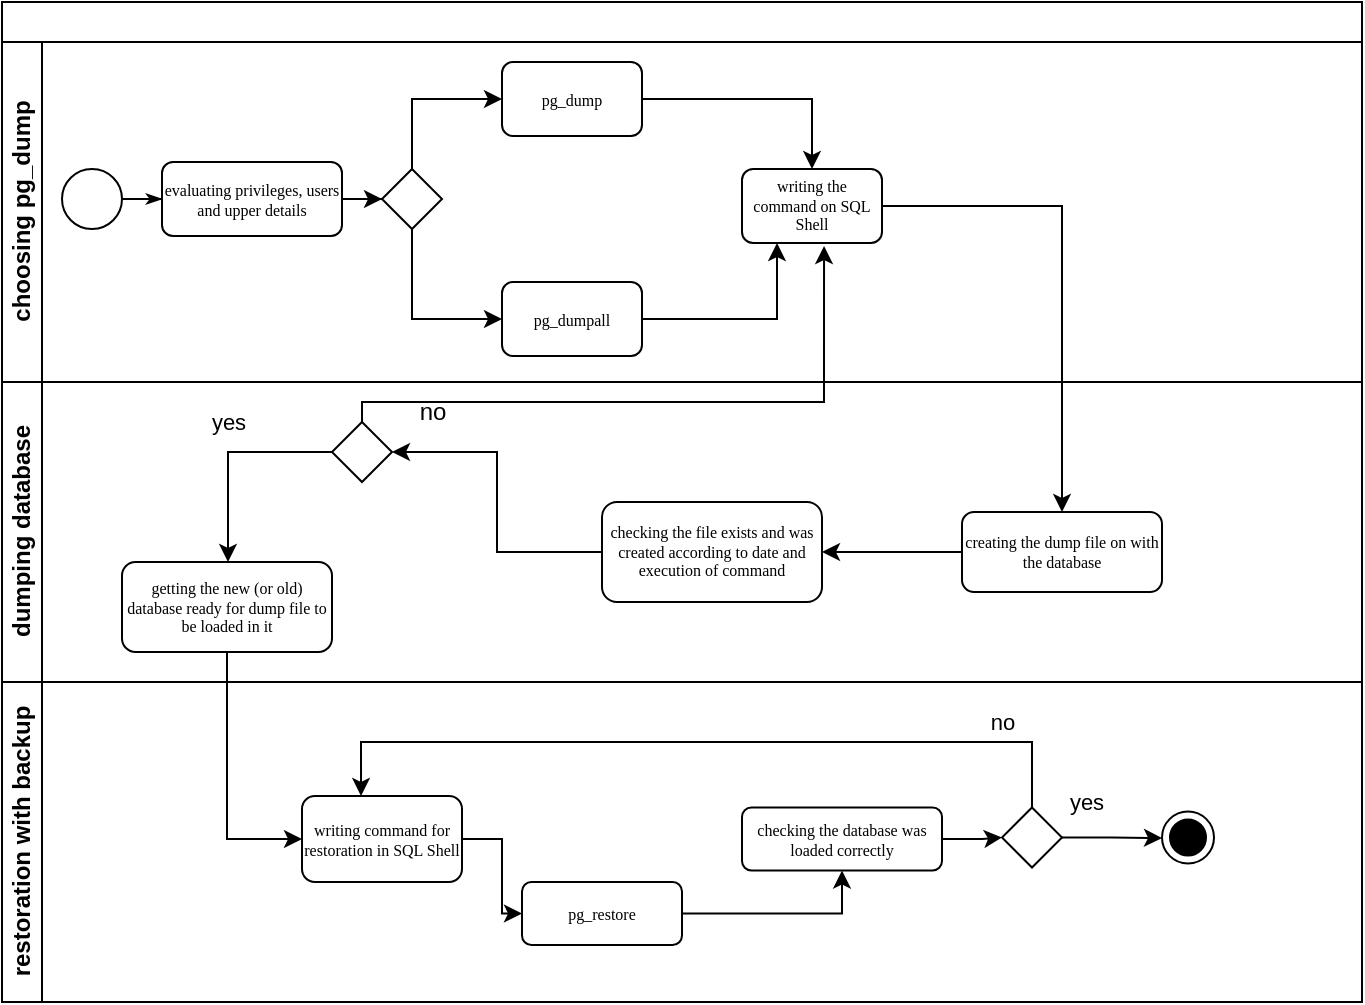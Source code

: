 <mxfile version="22.1.4" type="github">
  <diagram name="Page-1" id="c7488fd3-1785-93aa-aadb-54a6760d102a">
    <mxGraphModel dx="821" dy="486" grid="1" gridSize="10" guides="1" tooltips="1" connect="1" arrows="1" fold="1" page="1" pageScale="1" pageWidth="1100" pageHeight="850" background="none" math="0" shadow="0">
      <root>
        <mxCell id="0" />
        <mxCell id="1" parent="0" />
        <mxCell id="2b4e8129b02d487f-1" value="" style="swimlane;html=1;childLayout=stackLayout;horizontal=1;startSize=20;horizontalStack=0;rounded=0;shadow=0;labelBackgroundColor=none;strokeWidth=1;fontFamily=Verdana;fontSize=8;align=center;" parent="1" vertex="1">
          <mxGeometry x="180" y="70" width="680" height="500" as="geometry">
            <mxRectangle x="180" y="70" width="50" height="40" as="alternateBounds" />
          </mxGeometry>
        </mxCell>
        <mxCell id="2b4e8129b02d487f-2" value="choosing pg_dump" style="swimlane;html=1;startSize=20;horizontal=0;" parent="2b4e8129b02d487f-1" vertex="1">
          <mxGeometry y="20" width="680" height="170" as="geometry" />
        </mxCell>
        <mxCell id="2b4e8129b02d487f-18" style="edgeStyle=orthogonalEdgeStyle;rounded=0;html=1;labelBackgroundColor=none;startArrow=none;startFill=0;startSize=5;endArrow=classicThin;endFill=1;endSize=5;jettySize=auto;orthogonalLoop=1;strokeWidth=1;fontFamily=Verdana;fontSize=8" parent="2b4e8129b02d487f-2" source="2b4e8129b02d487f-5" target="2b4e8129b02d487f-6" edge="1">
          <mxGeometry relative="1" as="geometry" />
        </mxCell>
        <mxCell id="2b4e8129b02d487f-5" value="" style="ellipse;whiteSpace=wrap;html=1;rounded=0;shadow=0;labelBackgroundColor=none;strokeWidth=1;fontFamily=Verdana;fontSize=8;align=center;" parent="2b4e8129b02d487f-2" vertex="1">
          <mxGeometry x="30" y="63.5" width="30" height="30" as="geometry" />
        </mxCell>
        <mxCell id="nz-UrU8Ya_hNMD1bgmxK-3" value="" style="edgeStyle=orthogonalEdgeStyle;rounded=0;orthogonalLoop=1;jettySize=auto;html=1;" edge="1" parent="2b4e8129b02d487f-2" source="2b4e8129b02d487f-6" target="nz-UrU8Ya_hNMD1bgmxK-2">
          <mxGeometry relative="1" as="geometry" />
        </mxCell>
        <mxCell id="2b4e8129b02d487f-6" value="evaluating privileges, users and upper details" style="rounded=1;whiteSpace=wrap;html=1;shadow=0;labelBackgroundColor=none;strokeWidth=1;fontFamily=Verdana;fontSize=8;align=center;" parent="2b4e8129b02d487f-2" vertex="1">
          <mxGeometry x="80" y="60" width="90" height="37" as="geometry" />
        </mxCell>
        <mxCell id="nz-UrU8Ya_hNMD1bgmxK-10" style="edgeStyle=orthogonalEdgeStyle;rounded=0;orthogonalLoop=1;jettySize=auto;html=1;entryX=0;entryY=0.5;entryDx=0;entryDy=0;" edge="1" parent="2b4e8129b02d487f-2" source="nz-UrU8Ya_hNMD1bgmxK-2" target="nz-UrU8Ya_hNMD1bgmxK-5">
          <mxGeometry relative="1" as="geometry">
            <Array as="points">
              <mxPoint x="205" y="29" />
            </Array>
          </mxGeometry>
        </mxCell>
        <mxCell id="nz-UrU8Ya_hNMD1bgmxK-11" style="edgeStyle=orthogonalEdgeStyle;rounded=0;orthogonalLoop=1;jettySize=auto;html=1;entryX=0;entryY=0.5;entryDx=0;entryDy=0;" edge="1" parent="2b4e8129b02d487f-2" source="nz-UrU8Ya_hNMD1bgmxK-2" target="nz-UrU8Ya_hNMD1bgmxK-4">
          <mxGeometry relative="1" as="geometry">
            <Array as="points">
              <mxPoint x="205" y="139" />
            </Array>
          </mxGeometry>
        </mxCell>
        <mxCell id="nz-UrU8Ya_hNMD1bgmxK-2" value="" style="strokeWidth=1;html=1;shape=mxgraph.flowchart.decision;whiteSpace=wrap;rounded=1;shadow=0;labelBackgroundColor=none;fontFamily=Verdana;fontSize=8;align=center;" vertex="1" parent="2b4e8129b02d487f-2">
          <mxGeometry x="190" y="63.5" width="30" height="30" as="geometry" />
        </mxCell>
        <mxCell id="nz-UrU8Ya_hNMD1bgmxK-16" style="edgeStyle=orthogonalEdgeStyle;rounded=0;orthogonalLoop=1;jettySize=auto;html=1;entryX=0.25;entryY=1;entryDx=0;entryDy=0;" edge="1" parent="2b4e8129b02d487f-2" source="nz-UrU8Ya_hNMD1bgmxK-4" target="nz-UrU8Ya_hNMD1bgmxK-14">
          <mxGeometry relative="1" as="geometry">
            <mxPoint x="390" y="110" as="targetPoint" />
          </mxGeometry>
        </mxCell>
        <mxCell id="nz-UrU8Ya_hNMD1bgmxK-4" value="pg_dumpall" style="rounded=1;whiteSpace=wrap;html=1;shadow=0;labelBackgroundColor=none;strokeWidth=1;fontFamily=Verdana;fontSize=8;align=center;" vertex="1" parent="2b4e8129b02d487f-2">
          <mxGeometry x="250" y="120.0" width="70" height="37" as="geometry" />
        </mxCell>
        <mxCell id="nz-UrU8Ya_hNMD1bgmxK-15" style="edgeStyle=orthogonalEdgeStyle;rounded=0;orthogonalLoop=1;jettySize=auto;html=1;entryX=0.5;entryY=0;entryDx=0;entryDy=0;" edge="1" parent="2b4e8129b02d487f-2" source="nz-UrU8Ya_hNMD1bgmxK-5" target="nz-UrU8Ya_hNMD1bgmxK-14">
          <mxGeometry relative="1" as="geometry" />
        </mxCell>
        <mxCell id="nz-UrU8Ya_hNMD1bgmxK-5" value="pg_dump" style="rounded=1;whiteSpace=wrap;html=1;shadow=0;labelBackgroundColor=none;strokeWidth=1;fontFamily=Verdana;fontSize=8;align=center;" vertex="1" parent="2b4e8129b02d487f-2">
          <mxGeometry x="250" y="10.0" width="70" height="37" as="geometry" />
        </mxCell>
        <mxCell id="nz-UrU8Ya_hNMD1bgmxK-14" value="writing the command on SQL Shell" style="rounded=1;whiteSpace=wrap;html=1;shadow=0;labelBackgroundColor=none;strokeWidth=1;fontFamily=Verdana;fontSize=8;align=center;" vertex="1" parent="2b4e8129b02d487f-2">
          <mxGeometry x="370" y="63.5" width="70" height="37" as="geometry" />
        </mxCell>
        <mxCell id="2b4e8129b02d487f-3" value="dumping database" style="swimlane;html=1;startSize=20;horizontal=0;" parent="2b4e8129b02d487f-1" vertex="1">
          <mxGeometry y="190" width="680" height="150" as="geometry" />
        </mxCell>
        <mxCell id="nz-UrU8Ya_hNMD1bgmxK-21" value="" style="edgeStyle=orthogonalEdgeStyle;rounded=0;orthogonalLoop=1;jettySize=auto;html=1;" edge="1" parent="2b4e8129b02d487f-3" source="nz-UrU8Ya_hNMD1bgmxK-19" target="nz-UrU8Ya_hNMD1bgmxK-20">
          <mxGeometry relative="1" as="geometry" />
        </mxCell>
        <mxCell id="nz-UrU8Ya_hNMD1bgmxK-19" value="creating the dump file on with the database" style="rounded=1;whiteSpace=wrap;html=1;shadow=0;labelBackgroundColor=none;strokeWidth=1;fontFamily=Verdana;fontSize=8;align=center;" vertex="1" parent="2b4e8129b02d487f-3">
          <mxGeometry x="480" y="65" width="100" height="40" as="geometry" />
        </mxCell>
        <mxCell id="nz-UrU8Ya_hNMD1bgmxK-20" value="checking the file exists and was created according to date and execution of command" style="whiteSpace=wrap;html=1;fontSize=8;fontFamily=Verdana;rounded=1;shadow=0;labelBackgroundColor=none;strokeWidth=1;" vertex="1" parent="2b4e8129b02d487f-3">
          <mxGeometry x="300" y="60" width="110" height="50" as="geometry" />
        </mxCell>
        <mxCell id="nz-UrU8Ya_hNMD1bgmxK-30" value="" style="edgeStyle=orthogonalEdgeStyle;rounded=0;orthogonalLoop=1;jettySize=auto;html=1;" edge="1" parent="2b4e8129b02d487f-3" source="nz-UrU8Ya_hNMD1bgmxK-24" target="nz-UrU8Ya_hNMD1bgmxK-29">
          <mxGeometry relative="1" as="geometry">
            <Array as="points">
              <mxPoint x="113" y="35" />
            </Array>
          </mxGeometry>
        </mxCell>
        <mxCell id="nz-UrU8Ya_hNMD1bgmxK-33" value="yes" style="edgeLabel;html=1;align=center;verticalAlign=middle;resizable=0;points=[];" vertex="1" connectable="0" parent="nz-UrU8Ya_hNMD1bgmxK-30">
          <mxGeometry x="-0.183" relative="1" as="geometry">
            <mxPoint x="-9" y="-15" as="offset" />
          </mxGeometry>
        </mxCell>
        <mxCell id="nz-UrU8Ya_hNMD1bgmxK-24" value="" style="strokeWidth=1;html=1;shape=mxgraph.flowchart.decision;whiteSpace=wrap;rounded=1;shadow=0;labelBackgroundColor=none;fontFamily=Verdana;fontSize=8;align=center;" vertex="1" parent="2b4e8129b02d487f-3">
          <mxGeometry x="165" y="20.0" width="30" height="30" as="geometry" />
        </mxCell>
        <mxCell id="nz-UrU8Ya_hNMD1bgmxK-25" style="edgeStyle=orthogonalEdgeStyle;rounded=0;orthogonalLoop=1;jettySize=auto;html=1;entryX=1;entryY=0.5;entryDx=0;entryDy=0;entryPerimeter=0;" edge="1" parent="2b4e8129b02d487f-3" source="nz-UrU8Ya_hNMD1bgmxK-20" target="nz-UrU8Ya_hNMD1bgmxK-24">
          <mxGeometry relative="1" as="geometry" />
        </mxCell>
        <mxCell id="nz-UrU8Ya_hNMD1bgmxK-29" value="getting the new (or old) database ready for dump file to be loaded in it" style="whiteSpace=wrap;html=1;fontSize=8;fontFamily=Verdana;strokeWidth=1;rounded=1;shadow=0;labelBackgroundColor=none;" vertex="1" parent="2b4e8129b02d487f-3">
          <mxGeometry x="60" y="90" width="105" height="45" as="geometry" />
        </mxCell>
        <mxCell id="nz-UrU8Ya_hNMD1bgmxK-32" value="no" style="text;html=1;align=center;verticalAlign=middle;resizable=0;points=[];autosize=1;strokeColor=none;fillColor=none;" vertex="1" parent="2b4e8129b02d487f-3">
          <mxGeometry x="195" width="40" height="30" as="geometry" />
        </mxCell>
        <mxCell id="2b4e8129b02d487f-4" value="restoration with backup" style="swimlane;html=1;startSize=20;horizontal=0;" parent="2b4e8129b02d487f-1" vertex="1">
          <mxGeometry y="340" width="680" height="160" as="geometry" />
        </mxCell>
        <mxCell id="nz-UrU8Ya_hNMD1bgmxK-37" value="" style="edgeStyle=orthogonalEdgeStyle;rounded=0;orthogonalLoop=1;jettySize=auto;html=1;" edge="1" parent="2b4e8129b02d487f-4" source="2b4e8129b02d487f-14" target="nz-UrU8Ya_hNMD1bgmxK-36">
          <mxGeometry relative="1" as="geometry" />
        </mxCell>
        <mxCell id="2b4e8129b02d487f-14" value="writing command for restoration in SQL Shell" style="rounded=1;whiteSpace=wrap;html=1;shadow=0;labelBackgroundColor=none;strokeWidth=1;fontFamily=Verdana;fontSize=8;align=center;" parent="2b4e8129b02d487f-4" vertex="1">
          <mxGeometry x="150" y="57" width="80" height="43" as="geometry" />
        </mxCell>
        <mxCell id="nz-UrU8Ya_hNMD1bgmxK-39" value="" style="edgeStyle=orthogonalEdgeStyle;rounded=0;orthogonalLoop=1;jettySize=auto;html=1;" edge="1" parent="2b4e8129b02d487f-4" source="nz-UrU8Ya_hNMD1bgmxK-36" target="nz-UrU8Ya_hNMD1bgmxK-38">
          <mxGeometry relative="1" as="geometry" />
        </mxCell>
        <mxCell id="nz-UrU8Ya_hNMD1bgmxK-36" value="pg_restore" style="whiteSpace=wrap;html=1;fontSize=8;fontFamily=Verdana;rounded=1;shadow=0;labelBackgroundColor=none;strokeWidth=1;" vertex="1" parent="2b4e8129b02d487f-4">
          <mxGeometry x="260" y="100" width="80" height="31.5" as="geometry" />
        </mxCell>
        <mxCell id="nz-UrU8Ya_hNMD1bgmxK-38" value="checking the database was loaded correctly" style="whiteSpace=wrap;html=1;fontSize=8;fontFamily=Verdana;rounded=1;shadow=0;labelBackgroundColor=none;strokeWidth=1;" vertex="1" parent="2b4e8129b02d487f-4">
          <mxGeometry x="370" y="62.75" width="100" height="31.5" as="geometry" />
        </mxCell>
        <mxCell id="nz-UrU8Ya_hNMD1bgmxK-43" value="" style="edgeStyle=orthogonalEdgeStyle;rounded=0;orthogonalLoop=1;jettySize=auto;html=1;" edge="1" parent="2b4e8129b02d487f-4" source="nz-UrU8Ya_hNMD1bgmxK-40">
          <mxGeometry relative="1" as="geometry">
            <mxPoint x="580" y="78" as="targetPoint" />
          </mxGeometry>
        </mxCell>
        <mxCell id="nz-UrU8Ya_hNMD1bgmxK-44" value="yes" style="edgeLabel;html=1;align=center;verticalAlign=middle;resizable=0;points=[];" vertex="1" connectable="0" parent="nz-UrU8Ya_hNMD1bgmxK-43">
          <mxGeometry x="0.072" relative="1" as="geometry">
            <mxPoint x="-15" y="-19" as="offset" />
          </mxGeometry>
        </mxCell>
        <mxCell id="nz-UrU8Ya_hNMD1bgmxK-40" value="" style="strokeWidth=1;html=1;shape=mxgraph.flowchart.decision;whiteSpace=wrap;rounded=1;shadow=0;labelBackgroundColor=none;fontFamily=Verdana;fontSize=8;align=center;" vertex="1" parent="2b4e8129b02d487f-4">
          <mxGeometry x="500" y="62.75" width="30" height="30" as="geometry" />
        </mxCell>
        <mxCell id="nz-UrU8Ya_hNMD1bgmxK-41" style="edgeStyle=orthogonalEdgeStyle;rounded=0;orthogonalLoop=1;jettySize=auto;html=1;entryX=0;entryY=0.5;entryDx=0;entryDy=0;entryPerimeter=0;" edge="1" parent="2b4e8129b02d487f-4" source="nz-UrU8Ya_hNMD1bgmxK-38" target="nz-UrU8Ya_hNMD1bgmxK-40">
          <mxGeometry relative="1" as="geometry" />
        </mxCell>
        <mxCell id="nz-UrU8Ya_hNMD1bgmxK-47" style="edgeStyle=orthogonalEdgeStyle;rounded=0;orthogonalLoop=1;jettySize=auto;html=1;entryX=0.369;entryY=0;entryDx=0;entryDy=0;entryPerimeter=0;" edge="1" parent="2b4e8129b02d487f-4" source="nz-UrU8Ya_hNMD1bgmxK-40" target="2b4e8129b02d487f-14">
          <mxGeometry relative="1" as="geometry">
            <Array as="points">
              <mxPoint x="515" y="30" />
              <mxPoint x="180" y="30" />
            </Array>
          </mxGeometry>
        </mxCell>
        <mxCell id="nz-UrU8Ya_hNMD1bgmxK-48" value="no" style="edgeLabel;html=1;align=center;verticalAlign=middle;resizable=0;points=[];" vertex="1" connectable="0" parent="nz-UrU8Ya_hNMD1bgmxK-47">
          <mxGeometry x="-0.408" y="1" relative="1" as="geometry">
            <mxPoint x="69" y="-11" as="offset" />
          </mxGeometry>
        </mxCell>
        <mxCell id="nz-UrU8Ya_hNMD1bgmxK-49" value="" style="ellipse;html=1;shape=endState;fillColor=strokeColor;" vertex="1" parent="2b4e8129b02d487f-4">
          <mxGeometry x="580" y="64.75" width="26" height="26" as="geometry" />
        </mxCell>
        <mxCell id="nz-UrU8Ya_hNMD1bgmxK-18" value="" style="edgeStyle=orthogonalEdgeStyle;rounded=0;orthogonalLoop=1;jettySize=auto;html=1;entryX=0.5;entryY=0;entryDx=0;entryDy=0;" edge="1" parent="2b4e8129b02d487f-1" source="nz-UrU8Ya_hNMD1bgmxK-14" target="nz-UrU8Ya_hNMD1bgmxK-19">
          <mxGeometry relative="1" as="geometry">
            <mxPoint x="495" y="102.0" as="targetPoint" />
          </mxGeometry>
        </mxCell>
        <mxCell id="nz-UrU8Ya_hNMD1bgmxK-28" style="edgeStyle=orthogonalEdgeStyle;rounded=0;orthogonalLoop=1;jettySize=auto;html=1;entryX=0.586;entryY=1.041;entryDx=0;entryDy=0;entryPerimeter=0;" edge="1" parent="2b4e8129b02d487f-1" source="nz-UrU8Ya_hNMD1bgmxK-24" target="nz-UrU8Ya_hNMD1bgmxK-14">
          <mxGeometry relative="1" as="geometry">
            <Array as="points">
              <mxPoint x="180" y="200" />
              <mxPoint x="411" y="200" />
            </Array>
          </mxGeometry>
        </mxCell>
        <mxCell id="nz-UrU8Ya_hNMD1bgmxK-34" style="edgeStyle=orthogonalEdgeStyle;rounded=0;orthogonalLoop=1;jettySize=auto;html=1;entryX=0;entryY=0.5;entryDx=0;entryDy=0;" edge="1" parent="2b4e8129b02d487f-1" source="nz-UrU8Ya_hNMD1bgmxK-29" target="2b4e8129b02d487f-14">
          <mxGeometry relative="1" as="geometry" />
        </mxCell>
      </root>
    </mxGraphModel>
  </diagram>
</mxfile>
